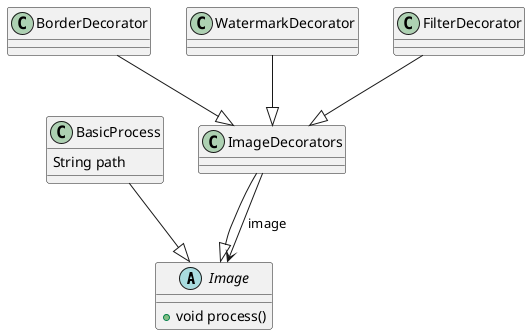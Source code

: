 @startuml

abstract class Image{
    + void process()
}

class BasicProcess {
    String path
}
class ImageDecorators

class BorderDecorator

class WatermarkDecorator

class FilterDecorator

BorderDecorator --|> ImageDecorators
WatermarkDecorator --|> ImageDecorators
FilterDecorator --|> ImageDecorators
ImageDecorators --|> Image
BasicProcess --|> Image
ImageDecorators --> Image : image

@enduml